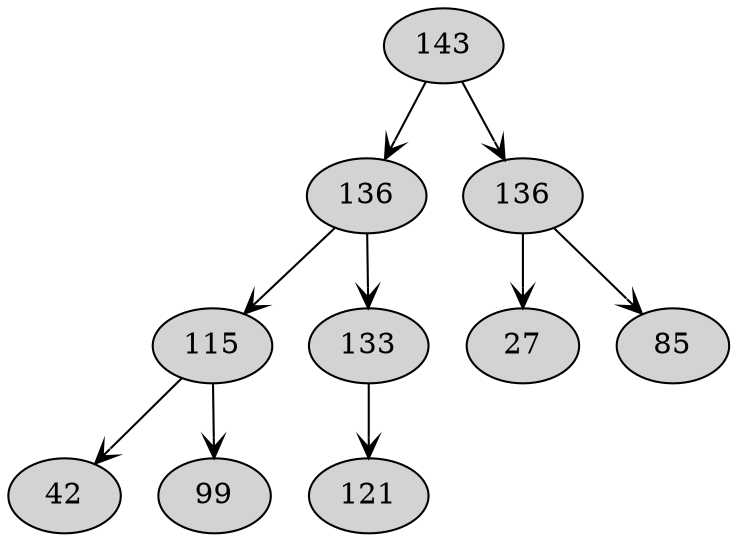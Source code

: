 digraph MaxHeap {
	node [shape=ellipse, style=filled, fontcolor=black]
	edge [arrowhead=vee]
	node_0 [label="143"];
	node_1 [label="136"];
	node_0 -> node_1;
	node_2 [label="136"];
	node_0 -> node_2;
	node_3 [label="115"];
	node_1 -> node_3;
	node_4 [label="133"];
	node_1 -> node_4;
	node_5 [label="27"];
	node_2 -> node_5;
	node_6 [label="85"];
	node_2 -> node_6;
	node_7 [label="42"];
	node_3 -> node_7;
	node_8 [label="99"];
	node_3 -> node_8;
	node_9 [label="121"];
	node_4 -> node_9;
}

